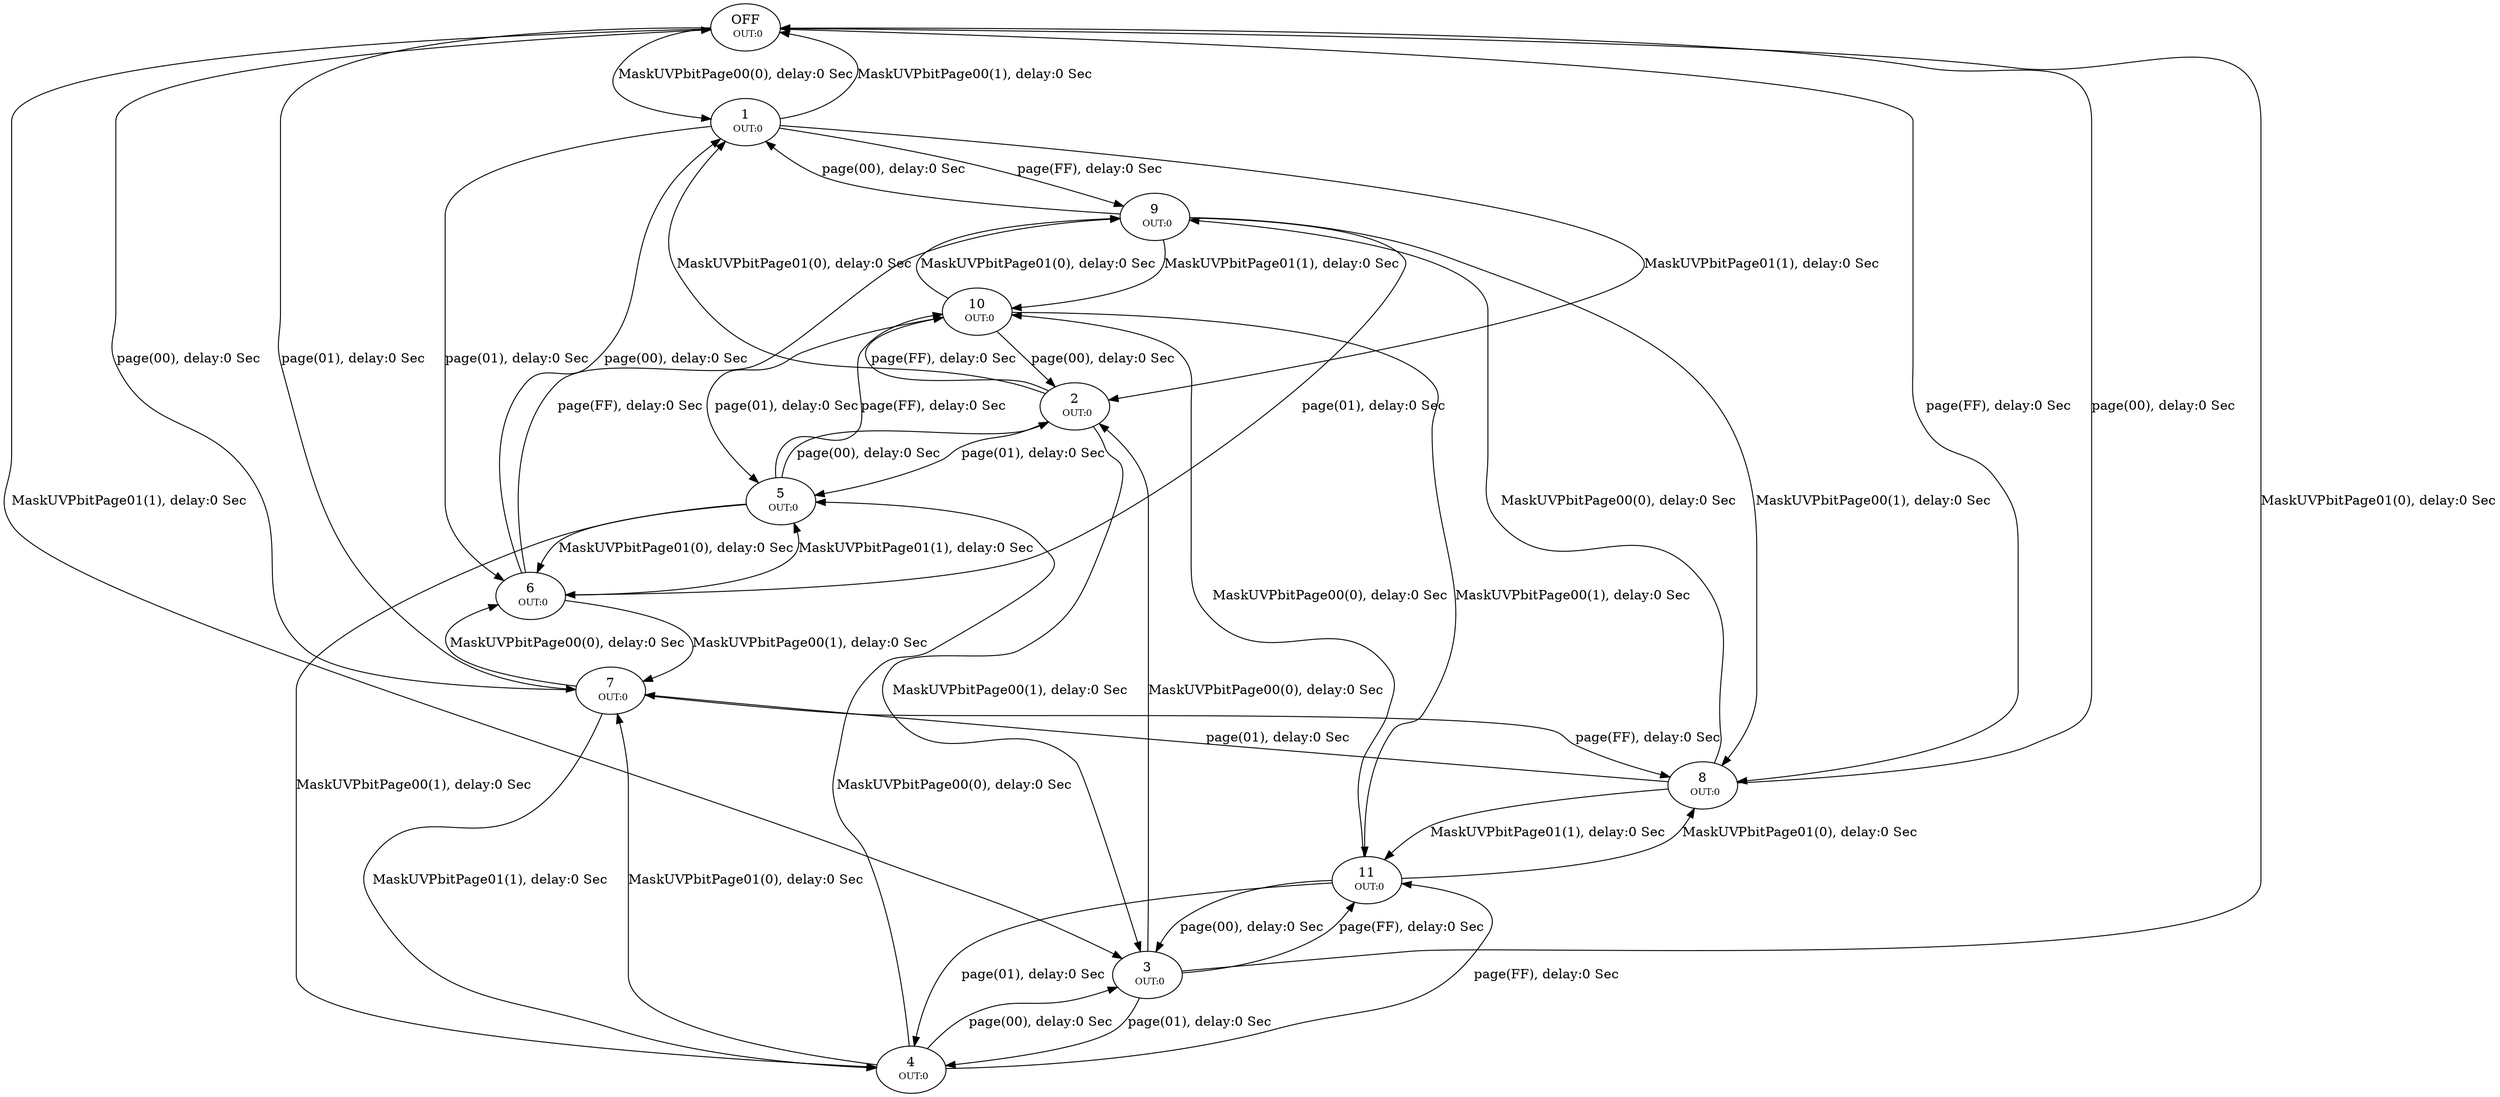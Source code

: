 digraph ExploredModel {
K=2;
overlap=scale;

  // Nodes
  OFF [ style=filled, shape=ellipse,penwidth = 1, peripheries=1, fillcolor=white, color=black, fontcolor=black , label=<OFF<BR/> <FONT POINT-SIZE="10">OUT:0</FONT>>]
  1 [ style=filled, shape=ellipse,penwidth = 1, peripheries=1, fillcolor=white, color=black, fontcolor=black , label=<1<BR/> <FONT POINT-SIZE="10">OUT:0</FONT>>]
  2 [ style=filled, shape=ellipse,penwidth = 1, peripheries=1, fillcolor=white, color=black, fontcolor=black , label=<2<BR/> <FONT POINT-SIZE="10">OUT:0</FONT>>]
  3 [ style=filled, shape=ellipse,penwidth = 1, peripheries=1, fillcolor=white, color=black, fontcolor=black , label=<3<BR/> <FONT POINT-SIZE="10">OUT:0</FONT>>]
  4 [ style=filled, shape=ellipse,penwidth = 1, peripheries=1, fillcolor=white, color=black, fontcolor=black , label=<4<BR/> <FONT POINT-SIZE="10">OUT:0</FONT>>]
  5 [ style=filled, shape=ellipse,penwidth = 1, peripheries=1, fillcolor=white, color=black, fontcolor=black , label=<5<BR/> <FONT POINT-SIZE="10">OUT:0</FONT>>]
  6 [ style=filled, shape=ellipse,penwidth = 1, peripheries=1, fillcolor=white, color=black, fontcolor=black , label=<6<BR/> <FONT POINT-SIZE="10">OUT:0</FONT>>]
  7 [ style=filled, shape=ellipse,penwidth = 1, peripheries=1, fillcolor=white, color=black, fontcolor=black , label=<7<BR/> <FONT POINT-SIZE="10">OUT:0</FONT>>]
  8 [ style=filled, shape=ellipse,penwidth = 1, peripheries=1, fillcolor=white, color=black, fontcolor=black , label=<8<BR/> <FONT POINT-SIZE="10">OUT:0</FONT>>]
  9 [ style=filled, shape=ellipse,penwidth = 1, peripheries=1, fillcolor=white, color=black, fontcolor=black , label=<9<BR/> <FONT POINT-SIZE="10">OUT:0</FONT>>]
  10 [ style=filled, shape=ellipse,penwidth = 1, peripheries=1, fillcolor=white, color=black, fontcolor=black , label=<10<BR/> <FONT POINT-SIZE="10">OUT:0</FONT>>]
  11 [ style=filled, shape=ellipse,penwidth = 1, peripheries=1, fillcolor=white, color=black, fontcolor=black , label=<11<BR/> <FONT POINT-SIZE="10">OUT:0</FONT>>]

  // Transitions
  OFF -> 1 [ penwidth = 1,label=<MaskUVPbitPage00(0), delay:0 Sec>, color=black, fontcolor=black ]
  1 -> OFF [ penwidth = 1,label=<MaskUVPbitPage00(1), delay:0 Sec>, color=black, fontcolor=black ]
  1 -> 2 [ penwidth = 1,label=<MaskUVPbitPage01(1), delay:0 Sec>, color=black, fontcolor=black ]
  2 -> 1 [ penwidth = 1,label=<MaskUVPbitPage01(0), delay:0 Sec>, color=black, fontcolor=black ]
  2 -> 3 [ penwidth = 1,label=<MaskUVPbitPage00(1), delay:0 Sec>, color=black, fontcolor=black ]
  3 -> 2 [ penwidth = 1,label=<MaskUVPbitPage00(0), delay:0 Sec>, color=black, fontcolor=black ]
  3 -> OFF [ penwidth = 1,label=<MaskUVPbitPage01(0), delay:0 Sec>, color=black, fontcolor=black ]
  3 -> 4 [ penwidth = 1,label=<page(01), delay:0 Sec>, color=black, fontcolor=black ]
  4 -> 5 [ penwidth = 1,label=<MaskUVPbitPage00(0), delay:0 Sec>, color=black, fontcolor=black ]
  5 -> 6 [ penwidth = 1,label=<MaskUVPbitPage01(0), delay:0 Sec>, color=black, fontcolor=black ]
  6 -> 1 [ penwidth = 1,label=<page(00), delay:0 Sec>, color=black, fontcolor=black ]
  6 -> 7 [ penwidth = 1,label=<MaskUVPbitPage00(1), delay:0 Sec>, color=black, fontcolor=black ]
  7 -> 6 [ penwidth = 1,label=<MaskUVPbitPage00(0), delay:0 Sec>, color=black, fontcolor=black ]
  7 -> OFF [ penwidth = 1,label=<page(00), delay:0 Sec>, color=black, fontcolor=black ]
  7 -> 4 [ penwidth = 1,label=<MaskUVPbitPage01(1), delay:0 Sec>, color=black, fontcolor=black ]
  7 -> 8 [ penwidth = 1,label=<page(FF), delay:0 Sec>, color=black, fontcolor=black ]
  8 -> 9 [ penwidth = 1,label=<MaskUVPbitPage00(0), delay:0 Sec>, color=black, fontcolor=black ]
  9 -> 1 [ penwidth = 1,label=<page(00), delay:0 Sec>, color=black, fontcolor=black ]
  9 -> 8 [ penwidth = 1,label=<MaskUVPbitPage00(1), delay:0 Sec>, color=black, fontcolor=black ]
  9 -> 10 [ penwidth = 1,label=<MaskUVPbitPage01(1), delay:0 Sec>, color=black, fontcolor=black ]
  10 -> 9 [ penwidth = 1,label=<MaskUVPbitPage01(0), delay:0 Sec>, color=black, fontcolor=black ]
  10 -> 2 [ penwidth = 1,label=<page(00), delay:0 Sec>, color=black, fontcolor=black ]
  10 -> 11 [ penwidth = 1,label=<MaskUVPbitPage00(1), delay:0 Sec>, color=black, fontcolor=black ]
  11 -> 10 [ penwidth = 1,label=<MaskUVPbitPage00(0), delay:0 Sec>, color=black, fontcolor=black ]
  11 -> 8 [ penwidth = 1,label=<MaskUVPbitPage01(0), delay:0 Sec>, color=black, fontcolor=black ]
  11 -> 3 [ penwidth = 1,label=<page(00), delay:0 Sec>, color=black, fontcolor=black ]
  11 -> 4 [ penwidth = 1,label=<page(01), delay:0 Sec>, color=black, fontcolor=black ]
  10 -> 5 [ penwidth = 1,label=<page(01), delay:0 Sec>, color=black, fontcolor=black ]
  9 -> 6 [ penwidth = 1,label=<page(01), delay:0 Sec>, color=black, fontcolor=black ]
  8 -> OFF [ penwidth = 1,label=<page(00), delay:0 Sec>, color=black, fontcolor=black ]
  8 -> 11 [ penwidth = 1,label=<MaskUVPbitPage01(1), delay:0 Sec>, color=black, fontcolor=black ]
  8 -> 7 [ penwidth = 1,label=<page(01), delay:0 Sec>, color=black, fontcolor=black ]
  6 -> 5 [ penwidth = 1,label=<MaskUVPbitPage01(1), delay:0 Sec>, color=black, fontcolor=black ]
  6 -> 9 [ penwidth = 1,label=<page(FF), delay:0 Sec>, color=black, fontcolor=black ]
  5 -> 2 [ penwidth = 1,label=<page(00), delay:0 Sec>, color=black, fontcolor=black ]
  5 -> 4 [ penwidth = 1,label=<MaskUVPbitPage00(1), delay:0 Sec>, color=black, fontcolor=black ]
  5 -> 10 [ penwidth = 1,label=<page(FF), delay:0 Sec>, color=black, fontcolor=black ]
  4 -> 7 [ penwidth = 1,label=<MaskUVPbitPage01(0), delay:0 Sec>, color=black, fontcolor=black ]
  4 -> 3 [ penwidth = 1,label=<page(00), delay:0 Sec>, color=black, fontcolor=black ]
  4 -> 11 [ penwidth = 1,label=<page(FF), delay:0 Sec>, color=black, fontcolor=black ]
  3 -> 11 [ penwidth = 1,label=<page(FF), delay:0 Sec>, color=black, fontcolor=black ]
  2 -> 5 [ penwidth = 1,label=<page(01), delay:0 Sec>, color=black, fontcolor=black ]
  2 -> 10 [ penwidth = 1,label=<page(FF), delay:0 Sec>, color=black, fontcolor=black ]
  1 -> 6 [ penwidth = 1,label=<page(01), delay:0 Sec>, color=black, fontcolor=black ]
  1 -> 9 [ penwidth = 1,label=<page(FF), delay:0 Sec>, color=black, fontcolor=black ]
  OFF -> 3 [ penwidth = 1,label=<MaskUVPbitPage01(1), delay:0 Sec>, color=black, fontcolor=black ]
  OFF -> 7 [ penwidth = 1,label=<page(01), delay:0 Sec>, color=black, fontcolor=black ]
  OFF -> 8 [ penwidth = 1,label=<page(FF), delay:0 Sec>, color=black, fontcolor=black ]
}
